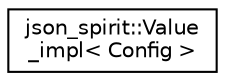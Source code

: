 digraph "Graphical Class Hierarchy"
{
 // LATEX_PDF_SIZE
  edge [fontname="Helvetica",fontsize="10",labelfontname="Helvetica",labelfontsize="10"];
  node [fontname="Helvetica",fontsize="10",shape=record];
  rankdir="LR";
  Node0 [label="json_spirit::Value\l_impl\< Config \>",height=0.2,width=0.4,color="black", fillcolor="white", style="filled",URL="$classjson__spirit_1_1_value__impl.html",tooltip=" "];
}
